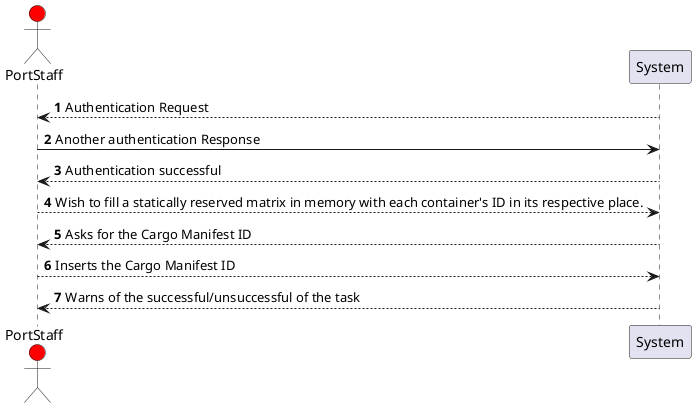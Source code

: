 @startuml
autonumber

actor PortStaff #red

System --> PortStaff: Authentication Request
PortStaff -> System : Another authentication Response
System --> PortStaff : Authentication successful
PortStaff --> System : Wish to fill a statically reserved matrix in memory with each container's ID in its respective place.
System --> PortStaff : Asks for the Cargo Manifest ID
PortStaff --> System : Inserts the Cargo Manifest ID
System --> PortStaff : Warns of the successful/unsuccessful of the task

@enduml